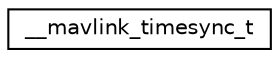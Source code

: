 digraph "Graphical Class Hierarchy"
{
 // INTERACTIVE_SVG=YES
  edge [fontname="Helvetica",fontsize="10",labelfontname="Helvetica",labelfontsize="10"];
  node [fontname="Helvetica",fontsize="10",shape=record];
  rankdir="LR";
  Node1 [label="__mavlink_timesync_t",height=0.2,width=0.4,color="black", fillcolor="white", style="filled",URL="$struct____mavlink__timesync__t.html"];
}
